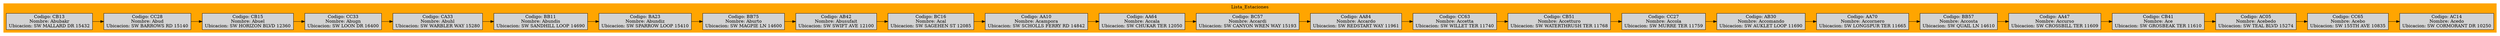 digraph structs {
 rankdir=LR;
node [shape=record];
 subgraph cluster_1 {
node [style=filled];
"NodoL0"
[ label=" Codigo: CB13&#92;nNombre: Abubakr&#92;nUbicacion: SW MALLARD DR 15432"];
"NodoL1"
[ label=" Codigo: CC28&#92;nNombre: Abud&#92;nUbicacion: SW BARROWS RD 15140"];
"NodoL2"
[ label=" Codigo: CB15&#92;nNombre: Abuel&#92;nUbicacion: SW HORIZON BLVD 12360"];
"NodoL3"
[ label=" Codigo: CC33&#92;nNombre: Abugn&#92;nUbicacion: SW LOON DR 16400"];
"NodoL4"
[ label=" Codigo: CA33&#92;nNombre: Abuhl&#92;nUbicacion: SW WARBLER WAY 15280"];
"NodoL5"
[ label=" Codigo: BB11&#92;nNombre: Abundis&#92;nUbicacion: SW SANDHILL LOOP 14690"];
"NodoL6"
[ label=" Codigo: BA23&#92;nNombre: Abundiz&#92;nUbicacion: SW SPARROW LOOP 15410"];
"NodoL7"
[ label=" Codigo: BB75&#92;nNombre: Aburto&#92;nUbicacion: SW MAGPIE LN 14600"];
"NodoL8"
[ label=" Codigo: AB42&#92;nNombre: Abusufait&#92;nUbicacion: SW SWIFT AVE 12100"];
"NodoL9"
[ label=" Codigo: BC16&#92;nNombre: Acal&#92;nUbicacion: SW SAGEHEN ST 12085"];
"NodoL10"
[ label=" Codigo: AA10&#92;nNombre: Acampora&#92;nUbicacion: SW SCHOLLS FERRY RD 14842"];
"NodoL11"
[ label=" Codigo: AA64&#92;nNombre: Accala&#92;nUbicacion: SW CHUKAR TER 12050"];
"NodoL12"
[ label=" Codigo: BC57&#92;nNombre: Accardi&#92;nUbicacion: SW CANYON WREN WAY 15193"];
"NodoL13"
[ label=" Codigo: AA84&#92;nNombre: Accardo&#92;nUbicacion: SW REDSTART WAY 11961"];
"NodoL14"
[ label=" Codigo: CC63&#92;nNombre: Accetta&#92;nUbicacion: SW WILLET TER 11740"];
"NodoL15"
[ label=" Codigo: CB51&#92;nNombre: Accetturo&#92;nUbicacion: SW WATERTHRUSH TER 11768"];
"NodoL16"
[ label=" Codigo: CC27&#92;nNombre: Accola&#92;nUbicacion: SW MURRE TER 11759"];
"NodoL17"
[ label=" Codigo: AB30&#92;nNombre: Accomando&#92;nUbicacion: SW AUKLET LOOP 11690"];
"NodoL18"
[ label=" Codigo: AA70&#92;nNombre: Accornero&#92;nUbicacion: SW LONGSPUR TER 11665"];
"NodoL19"
[ label=" Codigo: BB57&#92;nNombre: Accosta&#92;nUbicacion: SW QUAIL LN 14610"];
"NodoL20"
[ label=" Codigo: AA47&#92;nNombre: Accurso&#92;nUbicacion: SW CROSSBILL TER 11609"];
"NodoL21"
[ label=" Codigo: CB41&#92;nNombre: Ace&#92;nUbicacion: SW GROSBEAK TER 11610"];
"NodoL22"
[ label=" Codigo: AC05&#92;nNombre: Acebedo&#92;nUbicacion: SW TEAL BLVD 15274"];
"NodoL23"
[ label=" Codigo: CC65&#92;nNombre: Acebo&#92;nUbicacion: SW 155TH AVE 10835"];
"NodoL24"
[ label=" Codigo: AC14&#92;nNombre: Acedo&#92;nUbicacion: SW CORMORANT DR 10250"];
NodoL0 -> NodoL1;NodoL1 -> NodoL2;NodoL2 -> NodoL3;NodoL3 -> NodoL4;NodoL4 -> NodoL5;NodoL5 -> NodoL6;NodoL6 -> NodoL7;NodoL7 -> NodoL8;NodoL8 -> NodoL9;NodoL9 -> NodoL10;NodoL10 -> NodoL11;NodoL11 -> NodoL12;NodoL12 -> NodoL13;NodoL13 -> NodoL14;NodoL14 -> NodoL15;NodoL15 -> NodoL16;NodoL16 -> NodoL17;NodoL17 -> NodoL18;NodoL18 -> NodoL19;NodoL19 -> NodoL20;NodoL20 -> NodoL21;NodoL21 -> NodoL22;NodoL22 -> NodoL23;NodoL23 -> NodoL24;color="orange"
style ="filled, bold"
label ="Lista_Estaciones"
}
}